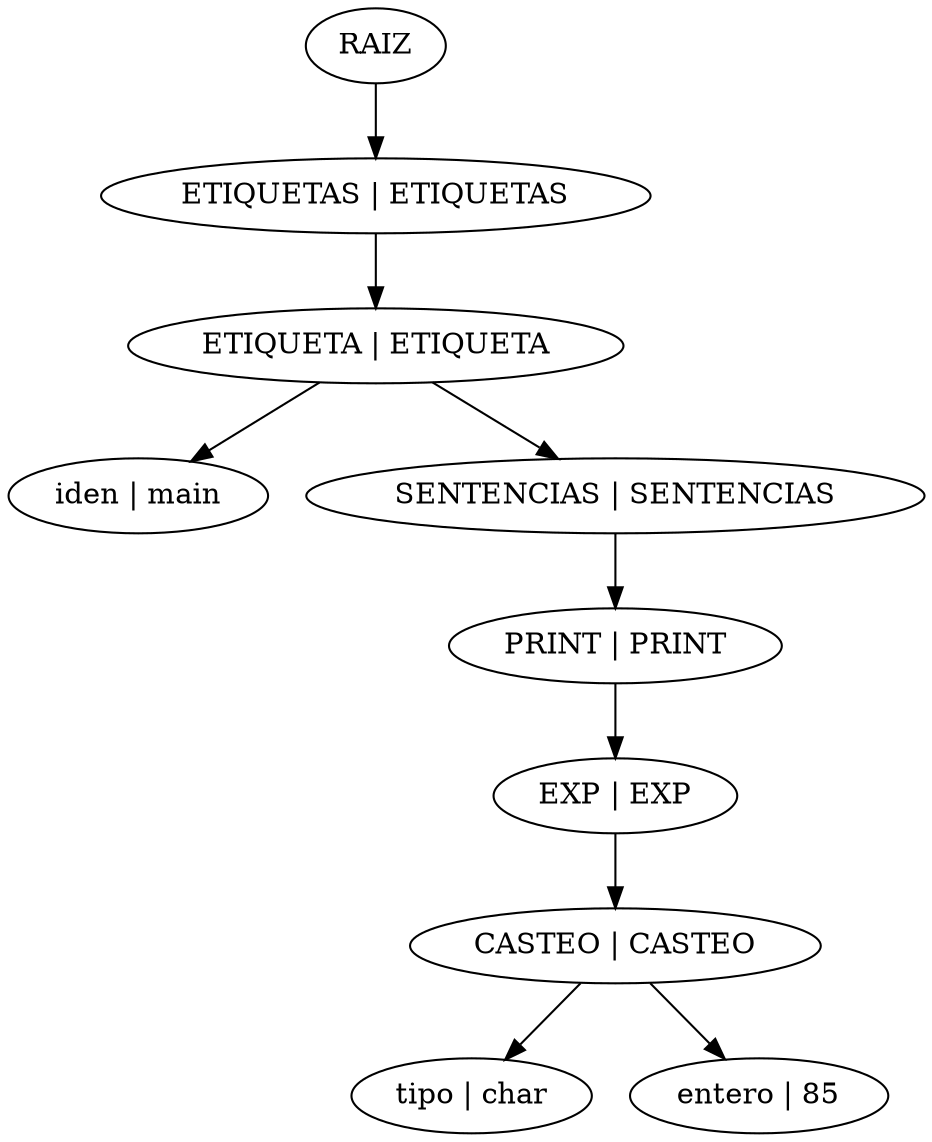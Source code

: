 digraph {
	Node0 [label=RAIZ]
	Node1 [label="ETIQUETAS | ETIQUETAS"]
	Node0 -> Node1
	Node2 [label="ETIQUETA | ETIQUETA"]
	Node1 -> Node2
	Node3 [label="iden | main"]
	Node2 -> Node3
	Node4 [label="SENTENCIAS | SENTENCIAS"]
	Node2 -> Node4
	Node5 [label="PRINT | PRINT"]
	Node4 -> Node5
	Node6 [label="EXP | EXP"]
	Node5 -> Node6
	Node7 [label="CASTEO | CASTEO"]
	Node6 -> Node7
	Node8 [label="tipo | char"]
	Node7 -> Node8
	Node9 [label="entero | 85"]
	Node7 -> Node9
}
